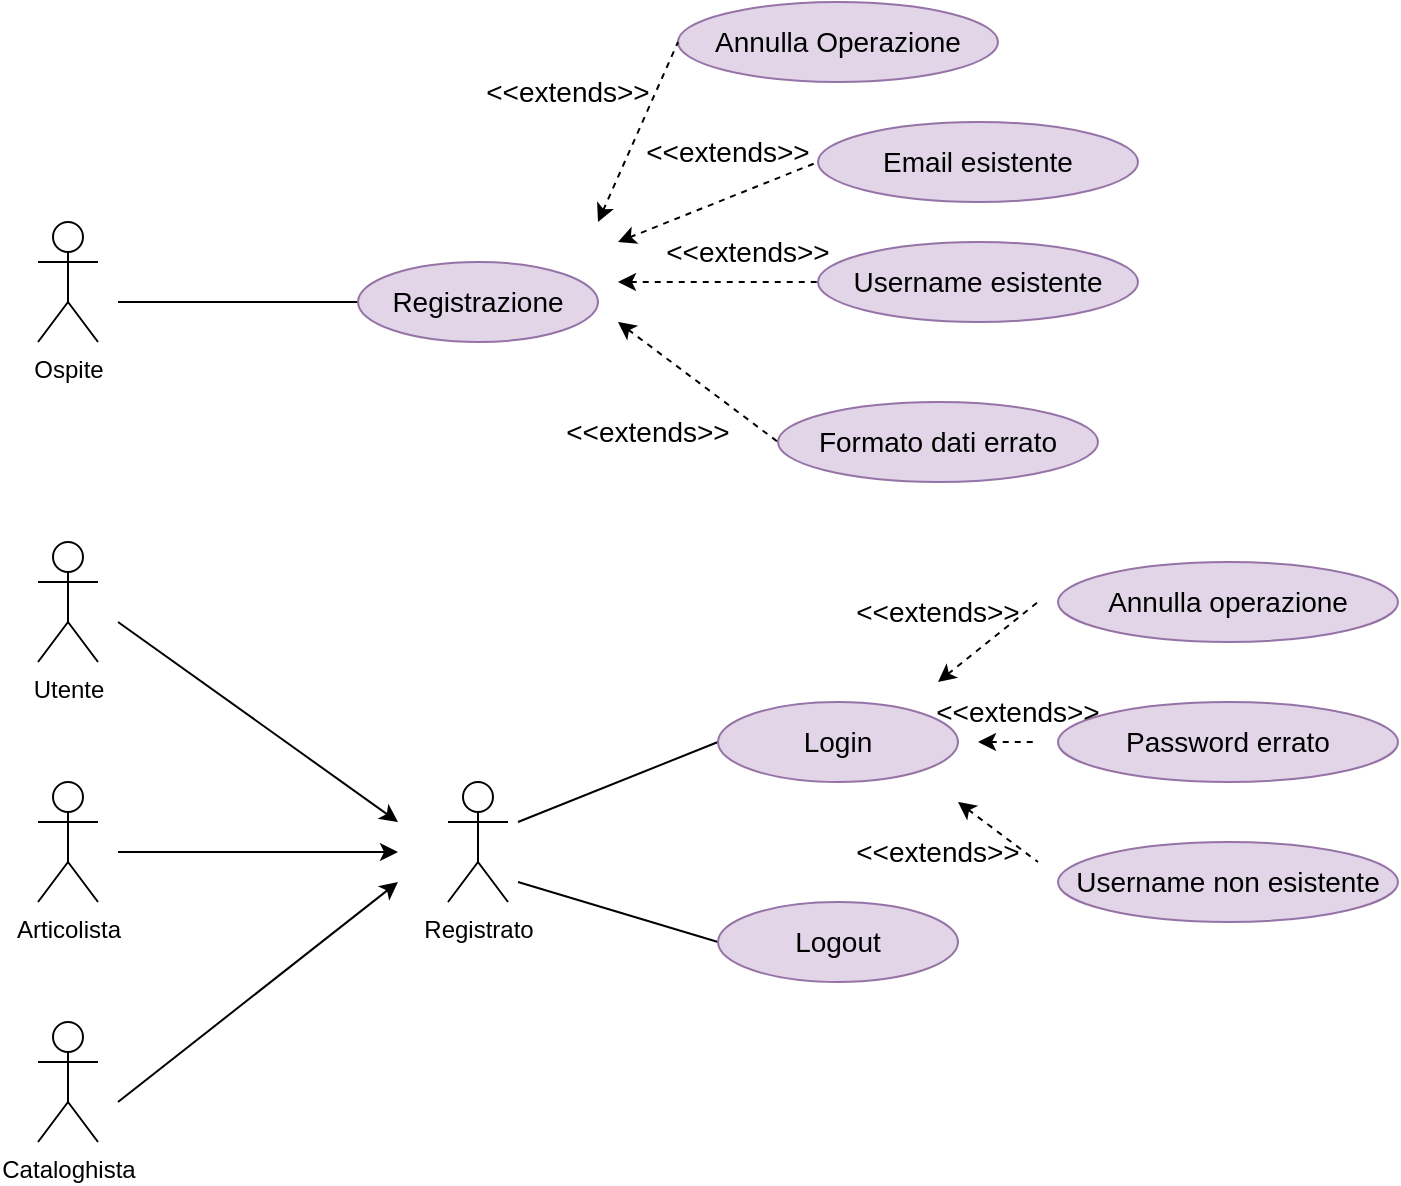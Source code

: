 <mxfile version="15.7.3" type="device"><diagram id="Vt_MB32f7a4MdXAgJ5I4" name="Page-1"><mxGraphModel dx="780" dy="808" grid="1" gridSize="10" guides="1" tooltips="1" connect="1" arrows="1" fold="1" page="1" pageScale="1" pageWidth="827" pageHeight="1169" math="0" shadow="0"><root><mxCell id="0"/><mxCell id="1" parent="0"/><mxCell id="5PLcTVjhBwO3rZs0dHDX-1" value="Ospite" style="shape=umlActor;verticalLabelPosition=bottom;verticalAlign=top;html=1;outlineConnect=0;" parent="1" vertex="1"><mxGeometry x="120" y="220" width="30" height="60" as="geometry"/></mxCell><mxCell id="5PLcTVjhBwO3rZs0dHDX-2" value="" style="endArrow=none;html=1;rounded=0;" parent="1" target="5PLcTVjhBwO3rZs0dHDX-3" edge="1"><mxGeometry width="50" height="50" relative="1" as="geometry"><mxPoint x="160" y="260" as="sourcePoint"/><mxPoint x="160" y="260" as="targetPoint"/></mxGeometry></mxCell><mxCell id="5PLcTVjhBwO3rZs0dHDX-3" value="&lt;font style=&quot;font-size: 14px&quot;&gt;Registrazione&lt;/font&gt;" style="ellipse;whiteSpace=wrap;html=1;fillColor=#e1d5e7;strokeColor=#9673a6;" parent="1" vertex="1"><mxGeometry x="280" y="240" width="120" height="40" as="geometry"/></mxCell><mxCell id="5PLcTVjhBwO3rZs0dHDX-4" value="" style="endArrow=none;dashed=1;html=1;rounded=0;fontSize=14;startArrow=classic;startFill=1;entryX=0;entryY=0.5;entryDx=0;entryDy=0;" parent="1" target="5PLcTVjhBwO3rZs0dHDX-5" edge="1"><mxGeometry width="50" height="50" relative="1" as="geometry"><mxPoint x="410" y="250" as="sourcePoint"/><mxPoint x="520" y="260" as="targetPoint"/></mxGeometry></mxCell><mxCell id="5PLcTVjhBwO3rZs0dHDX-5" value="&lt;font style=&quot;font-size: 14px&quot;&gt;Username esistente&lt;/font&gt;" style="ellipse;whiteSpace=wrap;html=1;fillColor=#e1d5e7;strokeColor=#9673a6;" parent="1" vertex="1"><mxGeometry x="510" y="230" width="160" height="40" as="geometry"/></mxCell><mxCell id="5PLcTVjhBwO3rZs0dHDX-6" value="&amp;lt;&amp;lt;extends&amp;gt;&amp;gt;" style="text;html=1;strokeColor=none;fillColor=none;align=center;verticalAlign=middle;whiteSpace=wrap;rounded=0;fontSize=14;" parent="1" vertex="1"><mxGeometry x="430" y="220" width="90" height="30" as="geometry"/></mxCell><mxCell id="5PLcTVjhBwO3rZs0dHDX-7" value="Utente" style="shape=umlActor;verticalLabelPosition=bottom;verticalAlign=top;html=1;outlineConnect=0;" parent="1" vertex="1"><mxGeometry x="120" y="380" width="30" height="60" as="geometry"/></mxCell><mxCell id="5PLcTVjhBwO3rZs0dHDX-8" value="Articolista" style="shape=umlActor;verticalLabelPosition=bottom;verticalAlign=top;html=1;outlineConnect=0;" parent="1" vertex="1"><mxGeometry x="120" y="500" width="30" height="60" as="geometry"/></mxCell><mxCell id="5PLcTVjhBwO3rZs0dHDX-9" value="Registrato" style="shape=umlActor;verticalLabelPosition=bottom;verticalAlign=top;html=1;outlineConnect=0;" parent="1" vertex="1"><mxGeometry x="325" y="500" width="30" height="60" as="geometry"/></mxCell><mxCell id="5PLcTVjhBwO3rZs0dHDX-10" value="" style="endArrow=classic;html=1;rounded=0;fontSize=14;" parent="1" edge="1"><mxGeometry width="50" height="50" relative="1" as="geometry"><mxPoint x="160" y="420" as="sourcePoint"/><mxPoint x="300" y="520" as="targetPoint"/></mxGeometry></mxCell><mxCell id="5PLcTVjhBwO3rZs0dHDX-11" value="Cataloghista" style="shape=umlActor;verticalLabelPosition=bottom;verticalAlign=top;html=1;outlineConnect=0;" parent="1" vertex="1"><mxGeometry x="120" y="620" width="30" height="60" as="geometry"/></mxCell><mxCell id="5PLcTVjhBwO3rZs0dHDX-13" value="" style="endArrow=classic;html=1;rounded=0;fontSize=14;" parent="1" edge="1"><mxGeometry width="50" height="50" relative="1" as="geometry"><mxPoint x="160" y="535" as="sourcePoint"/><mxPoint x="300" y="535" as="targetPoint"/></mxGeometry></mxCell><mxCell id="5PLcTVjhBwO3rZs0dHDX-14" value="" style="endArrow=classic;html=1;rounded=0;fontSize=14;" parent="1" edge="1"><mxGeometry width="50" height="50" relative="1" as="geometry"><mxPoint x="160" y="660" as="sourcePoint"/><mxPoint x="300" y="550" as="targetPoint"/></mxGeometry></mxCell><mxCell id="5PLcTVjhBwO3rZs0dHDX-15" value="" style="endArrow=none;html=1;rounded=0;fontSize=14;" parent="1" edge="1"><mxGeometry width="50" height="50" relative="1" as="geometry"><mxPoint x="460" y="480" as="sourcePoint"/><mxPoint x="360" y="520" as="targetPoint"/></mxGeometry></mxCell><mxCell id="5PLcTVjhBwO3rZs0dHDX-16" value="" style="endArrow=none;html=1;rounded=0;fontSize=14;" parent="1" edge="1"><mxGeometry width="50" height="50" relative="1" as="geometry"><mxPoint x="460" y="580" as="sourcePoint"/><mxPoint x="360" y="550" as="targetPoint"/></mxGeometry></mxCell><mxCell id="5PLcTVjhBwO3rZs0dHDX-19" value="&lt;font style=&quot;font-size: 14px&quot;&gt;Login&lt;/font&gt;" style="ellipse;whiteSpace=wrap;html=1;fillColor=#e1d5e7;strokeColor=#9673a6;" parent="1" vertex="1"><mxGeometry x="460" y="460" width="120" height="40" as="geometry"/></mxCell><mxCell id="5PLcTVjhBwO3rZs0dHDX-20" value="&lt;font style=&quot;font-size: 14px&quot;&gt;Logout&lt;/font&gt;" style="ellipse;whiteSpace=wrap;html=1;fillColor=#e1d5e7;strokeColor=#9673a6;" parent="1" vertex="1"><mxGeometry x="460" y="560" width="120" height="40" as="geometry"/></mxCell><mxCell id="5PLcTVjhBwO3rZs0dHDX-21" value="&lt;font style=&quot;font-size: 14px&quot;&gt;Password errato&lt;/font&gt;" style="ellipse;whiteSpace=wrap;html=1;fillColor=#e1d5e7;strokeColor=#9673a6;" parent="1" vertex="1"><mxGeometry x="630" y="460" width="170" height="40" as="geometry"/></mxCell><mxCell id="5PLcTVjhBwO3rZs0dHDX-24" value="&lt;font style=&quot;font-size: 14px&quot;&gt;Formato dati errato&lt;/font&gt;" style="ellipse;whiteSpace=wrap;html=1;fillColor=#e1d5e7;strokeColor=#9673a6;" parent="1" vertex="1"><mxGeometry x="490" y="310" width="160" height="40" as="geometry"/></mxCell><mxCell id="5PLcTVjhBwO3rZs0dHDX-25" value="" style="endArrow=none;dashed=1;html=1;rounded=0;fontSize=14;startArrow=classic;startFill=1;entryX=0;entryY=0.5;entryDx=0;entryDy=0;" parent="1" target="5PLcTVjhBwO3rZs0dHDX-24" edge="1"><mxGeometry width="50" height="50" relative="1" as="geometry"><mxPoint x="410" y="270" as="sourcePoint"/><mxPoint x="540" y="220" as="targetPoint"/></mxGeometry></mxCell><mxCell id="5PLcTVjhBwO3rZs0dHDX-26" value="&amp;lt;&amp;lt;extends&amp;gt;&amp;gt;" style="text;html=1;strokeColor=none;fillColor=none;align=center;verticalAlign=middle;whiteSpace=wrap;rounded=0;fontSize=14;" parent="1" vertex="1"><mxGeometry x="380" y="310" width="90" height="30" as="geometry"/></mxCell><mxCell id="5PLcTVjhBwO3rZs0dHDX-27" value="&lt;font style=&quot;font-size: 14px&quot;&gt;Annulla Operazione&lt;/font&gt;" style="ellipse;whiteSpace=wrap;html=1;fillColor=#e1d5e7;strokeColor=#9673a6;" parent="1" vertex="1"><mxGeometry x="440" y="110" width="160" height="40" as="geometry"/></mxCell><mxCell id="5PLcTVjhBwO3rZs0dHDX-28" value="&amp;lt;&amp;lt;extends&amp;gt;&amp;gt;" style="text;html=1;strokeColor=none;fillColor=none;align=center;verticalAlign=middle;whiteSpace=wrap;rounded=0;fontSize=14;" parent="1" vertex="1"><mxGeometry x="420" y="170" width="90" height="30" as="geometry"/></mxCell><mxCell id="5PLcTVjhBwO3rZs0dHDX-29" value="" style="endArrow=none;dashed=1;html=1;rounded=0;fontSize=14;startArrow=classic;startFill=1;entryX=0;entryY=0.5;entryDx=0;entryDy=0;" parent="1" target="5PLcTVjhBwO3rZs0dHDX-27" edge="1"><mxGeometry width="50" height="50" relative="1" as="geometry"><mxPoint x="400" y="220" as="sourcePoint"/><mxPoint x="410" y="190" as="targetPoint"/></mxGeometry></mxCell><mxCell id="5PLcTVjhBwO3rZs0dHDX-33" value="&lt;font style=&quot;font-size: 14px&quot;&gt;Username non esistente&lt;/font&gt;" style="ellipse;whiteSpace=wrap;html=1;fillColor=#e1d5e7;strokeColor=#9673a6;" parent="1" vertex="1"><mxGeometry x="630" y="530" width="170" height="40" as="geometry"/></mxCell><mxCell id="5PLcTVjhBwO3rZs0dHDX-34" value="&lt;font style=&quot;font-size: 14px&quot;&gt;Annulla operazione&lt;/font&gt;" style="ellipse;whiteSpace=wrap;html=1;fillColor=#e1d5e7;strokeColor=#9673a6;" parent="1" vertex="1"><mxGeometry x="630" y="390" width="170" height="40" as="geometry"/></mxCell><mxCell id="5PLcTVjhBwO3rZs0dHDX-35" value="" style="endArrow=none;dashed=1;html=1;rounded=0;fontSize=14;startArrow=classic;startFill=1;" parent="1" edge="1"><mxGeometry width="50" height="50" relative="1" as="geometry"><mxPoint x="570" y="450" as="sourcePoint"/><mxPoint x="620" y="410" as="targetPoint"/></mxGeometry></mxCell><mxCell id="5PLcTVjhBwO3rZs0dHDX-36" value="" style="endArrow=none;dashed=1;html=1;rounded=0;fontSize=14;startArrow=classic;startFill=1;" parent="1" edge="1"><mxGeometry width="50" height="50" relative="1" as="geometry"><mxPoint x="590" y="480" as="sourcePoint"/><mxPoint x="620" y="480" as="targetPoint"/></mxGeometry></mxCell><mxCell id="5PLcTVjhBwO3rZs0dHDX-37" value="" style="endArrow=none;dashed=1;html=1;rounded=0;fontSize=14;startArrow=classic;startFill=1;" parent="1" edge="1"><mxGeometry width="50" height="50" relative="1" as="geometry"><mxPoint x="580" y="510" as="sourcePoint"/><mxPoint x="620" y="540" as="targetPoint"/></mxGeometry></mxCell><mxCell id="5PLcTVjhBwO3rZs0dHDX-38" value="&amp;lt;&amp;lt;extends&amp;gt;&amp;gt;" style="text;html=1;strokeColor=none;fillColor=none;align=center;verticalAlign=middle;whiteSpace=wrap;rounded=0;fontSize=14;" parent="1" vertex="1"><mxGeometry x="525" y="400" width="90" height="30" as="geometry"/></mxCell><mxCell id="5PLcTVjhBwO3rZs0dHDX-39" value="&amp;lt;&amp;lt;extends&amp;gt;&amp;gt;" style="text;html=1;strokeColor=none;fillColor=none;align=center;verticalAlign=middle;whiteSpace=wrap;rounded=0;fontSize=14;" parent="1" vertex="1"><mxGeometry x="580" y="450" width="60" height="30" as="geometry"/></mxCell><mxCell id="5PLcTVjhBwO3rZs0dHDX-40" value="&amp;lt;&amp;lt;extends&amp;gt;&amp;gt;" style="text;html=1;strokeColor=none;fillColor=none;align=center;verticalAlign=middle;whiteSpace=wrap;rounded=0;fontSize=14;" parent="1" vertex="1"><mxGeometry x="540" y="520" width="60" height="30" as="geometry"/></mxCell><mxCell id="oZ8ebrNrfj1Eg3pSQuxN-1" value="&lt;font style=&quot;font-size: 14px&quot;&gt;Email esistente&lt;/font&gt;" style="ellipse;whiteSpace=wrap;html=1;fillColor=#e1d5e7;strokeColor=#9673a6;" parent="1" vertex="1"><mxGeometry x="510" y="170" width="160" height="40" as="geometry"/></mxCell><mxCell id="oZ8ebrNrfj1Eg3pSQuxN-2" value="" style="endArrow=none;dashed=1;html=1;rounded=0;fontSize=14;startArrow=classic;startFill=1;entryX=0;entryY=0.5;entryDx=0;entryDy=0;" parent="1" target="oZ8ebrNrfj1Eg3pSQuxN-1" edge="1"><mxGeometry width="50" height="50" relative="1" as="geometry"><mxPoint x="410" y="230" as="sourcePoint"/><mxPoint x="450" y="140" as="targetPoint"/></mxGeometry></mxCell><mxCell id="oZ8ebrNrfj1Eg3pSQuxN-3" value="&amp;lt;&amp;lt;extends&amp;gt;&amp;gt;" style="text;html=1;strokeColor=none;fillColor=none;align=center;verticalAlign=middle;whiteSpace=wrap;rounded=0;fontSize=14;" parent="1" vertex="1"><mxGeometry x="340" y="140" width="90" height="30" as="geometry"/></mxCell></root></mxGraphModel></diagram></mxfile>
